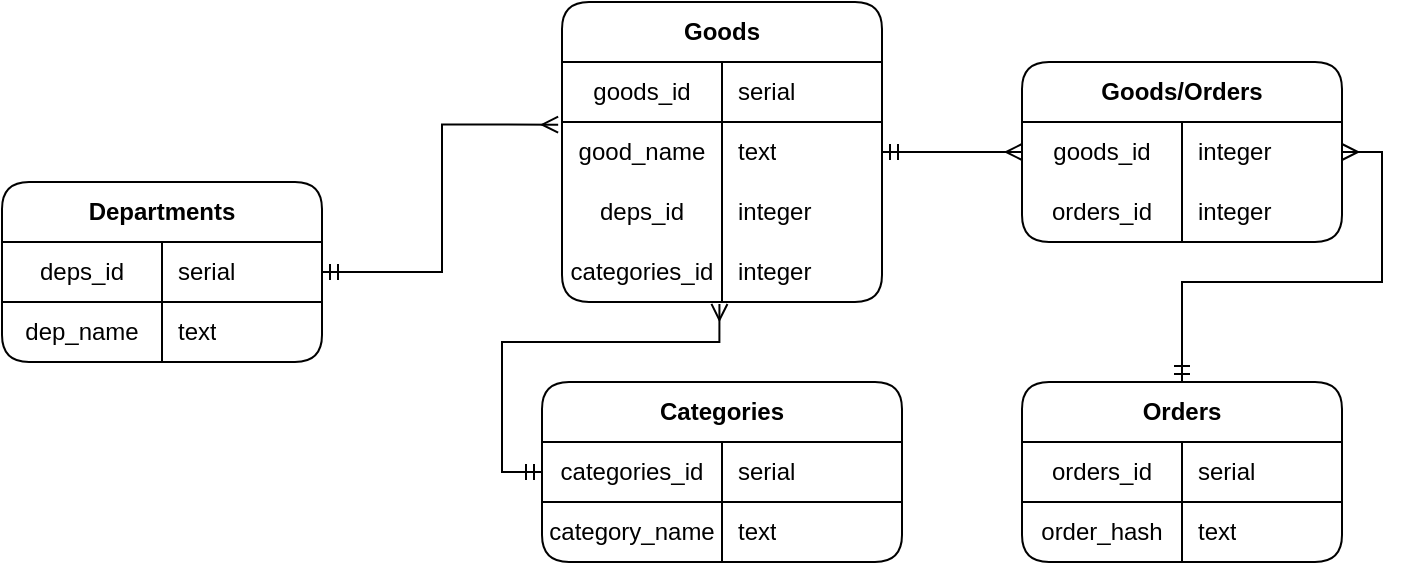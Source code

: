 <mxfile version="13.7.6" type="device"><diagram name="Page-1" id="52a04d89-c75d-2922-d76d-85b35f80e030"><mxGraphModel dx="1207" dy="608" grid="1" gridSize="10" guides="1" tooltips="1" connect="1" arrows="1" fold="1" page="1" pageScale="1" pageWidth="1100" pageHeight="850" background="#ffffff" math="0" shadow="0"><root><mxCell id="0"/><mxCell id="1" parent="0"/><mxCell id="h_SpiEIoIZwYMJ8MQZXu-43" style="edgeStyle=orthogonalEdgeStyle;rounded=0;orthogonalLoop=1;jettySize=auto;html=1;entryX=-0.012;entryY=0.044;entryDx=0;entryDy=0;startArrow=ERmandOne;startFill=0;endArrow=ERmany;endFill=0;strokeWidth=1;targetPerimeterSpacing=0;endSize=6;jumpSize=6;entryPerimeter=0;exitX=1;exitY=0.5;exitDx=0;exitDy=0;" edge="1" parent="1" source="h_SpiEIoIZwYMJ8MQZXu-13" target="h_SpiEIoIZwYMJ8MQZXu-6"><mxGeometry relative="1" as="geometry"><mxPoint x="470" y="230" as="sourcePoint"/><Array as="points"><mxPoint x="520" y="265"/><mxPoint x="520" y="191"/></Array></mxGeometry></mxCell><mxCell id="h_SpiEIoIZwYMJ8MQZXu-2" value="Goods" style="shape=table;html=1;whiteSpace=wrap;startSize=30;container=1;collapsible=0;childLayout=tableLayout;fixedRows=1;rowLines=0;fontStyle=1;align=center;rounded=1;" vertex="1" parent="1"><mxGeometry x="580" y="130" width="160" height="150" as="geometry"/></mxCell><mxCell id="h_SpiEIoIZwYMJ8MQZXu-3" value="" style="shape=partialRectangle;html=1;whiteSpace=wrap;collapsible=0;dropTarget=0;pointerEvents=0;fillColor=none;top=0;left=0;bottom=1;right=0;points=[[0,0.5],[1,0.5]];portConstraint=eastwest;" vertex="1" parent="h_SpiEIoIZwYMJ8MQZXu-2"><mxGeometry y="30" width="160" height="30" as="geometry"/></mxCell><mxCell id="h_SpiEIoIZwYMJ8MQZXu-4" value="goods_id" style="shape=partialRectangle;html=1;whiteSpace=wrap;connectable=0;fillColor=none;top=0;left=0;bottom=0;right=0;overflow=hidden;" vertex="1" parent="h_SpiEIoIZwYMJ8MQZXu-3"><mxGeometry width="80" height="30" as="geometry"/></mxCell><mxCell id="h_SpiEIoIZwYMJ8MQZXu-5" value="serial" style="shape=partialRectangle;html=1;whiteSpace=wrap;connectable=0;fillColor=none;top=0;left=0;bottom=0;right=0;align=left;spacingLeft=6;overflow=hidden;" vertex="1" parent="h_SpiEIoIZwYMJ8MQZXu-3"><mxGeometry x="80" width="80" height="30" as="geometry"/></mxCell><mxCell id="h_SpiEIoIZwYMJ8MQZXu-6" value="" style="shape=partialRectangle;html=1;whiteSpace=wrap;collapsible=0;dropTarget=0;pointerEvents=0;fillColor=none;top=0;left=0;bottom=0;right=0;points=[[0,0.5],[1,0.5]];portConstraint=eastwest;" vertex="1" parent="h_SpiEIoIZwYMJ8MQZXu-2"><mxGeometry y="60" width="160" height="30" as="geometry"/></mxCell><mxCell id="h_SpiEIoIZwYMJ8MQZXu-7" value="good_name" style="shape=partialRectangle;html=1;whiteSpace=wrap;connectable=0;fillColor=none;top=0;left=0;bottom=0;right=0;overflow=hidden;" vertex="1" parent="h_SpiEIoIZwYMJ8MQZXu-6"><mxGeometry width="80" height="30" as="geometry"/></mxCell><mxCell id="h_SpiEIoIZwYMJ8MQZXu-8" value="text" style="shape=partialRectangle;html=1;whiteSpace=wrap;connectable=0;fillColor=none;top=0;left=0;bottom=0;right=0;align=left;spacingLeft=6;overflow=hidden;" vertex="1" parent="h_SpiEIoIZwYMJ8MQZXu-6"><mxGeometry x="80" width="80" height="30" as="geometry"/></mxCell><mxCell id="h_SpiEIoIZwYMJ8MQZXu-9" value="" style="shape=partialRectangle;html=1;whiteSpace=wrap;collapsible=0;dropTarget=0;pointerEvents=0;fillColor=none;top=0;left=0;bottom=0;right=0;points=[[0,0.5],[1,0.5]];portConstraint=eastwest;" vertex="1" parent="h_SpiEIoIZwYMJ8MQZXu-2"><mxGeometry y="90" width="160" height="30" as="geometry"/></mxCell><mxCell id="h_SpiEIoIZwYMJ8MQZXu-10" value="deps_id" style="shape=partialRectangle;html=1;whiteSpace=wrap;connectable=0;fillColor=none;top=0;left=0;bottom=0;right=0;overflow=hidden;" vertex="1" parent="h_SpiEIoIZwYMJ8MQZXu-9"><mxGeometry width="80" height="30" as="geometry"/></mxCell><mxCell id="h_SpiEIoIZwYMJ8MQZXu-11" value="integer" style="shape=partialRectangle;html=1;whiteSpace=wrap;connectable=0;fillColor=none;top=0;left=0;bottom=0;right=0;align=left;spacingLeft=6;overflow=hidden;" vertex="1" parent="h_SpiEIoIZwYMJ8MQZXu-9"><mxGeometry x="80" width="80" height="30" as="geometry"/></mxCell><mxCell id="h_SpiEIoIZwYMJ8MQZXu-19" value="" style="shape=partialRectangle;html=1;whiteSpace=wrap;collapsible=0;dropTarget=0;pointerEvents=0;fillColor=none;top=0;left=0;bottom=0;right=0;points=[[0,0.5],[1,0.5]];portConstraint=eastwest;" vertex="1" parent="h_SpiEIoIZwYMJ8MQZXu-2"><mxGeometry y="120" width="160" height="30" as="geometry"/></mxCell><mxCell id="h_SpiEIoIZwYMJ8MQZXu-20" value="categories_id" style="shape=partialRectangle;html=1;whiteSpace=wrap;connectable=0;fillColor=none;top=0;left=0;bottom=0;right=0;overflow=hidden;" vertex="1" parent="h_SpiEIoIZwYMJ8MQZXu-19"><mxGeometry width="80" height="30" as="geometry"/></mxCell><mxCell id="h_SpiEIoIZwYMJ8MQZXu-21" value="integer" style="shape=partialRectangle;html=1;whiteSpace=wrap;connectable=0;fillColor=none;top=0;left=0;bottom=0;right=0;align=left;spacingLeft=6;overflow=hidden;" vertex="1" parent="h_SpiEIoIZwYMJ8MQZXu-19"><mxGeometry x="80" width="80" height="30" as="geometry"/></mxCell><mxCell id="h_SpiEIoIZwYMJ8MQZXu-12" value="Departments" style="shape=table;html=1;whiteSpace=wrap;startSize=30;container=1;collapsible=0;childLayout=tableLayout;fixedRows=1;rowLines=0;fontStyle=1;align=center;rounded=1;" vertex="1" parent="1"><mxGeometry x="300" y="220" width="160" height="90" as="geometry"/></mxCell><mxCell id="h_SpiEIoIZwYMJ8MQZXu-13" value="" style="shape=partialRectangle;html=1;whiteSpace=wrap;collapsible=0;dropTarget=0;pointerEvents=0;fillColor=none;top=0;left=0;bottom=1;right=0;points=[[0,0.5],[1,0.5]];portConstraint=eastwest;" vertex="1" parent="h_SpiEIoIZwYMJ8MQZXu-12"><mxGeometry y="30" width="160" height="30" as="geometry"/></mxCell><mxCell id="h_SpiEIoIZwYMJ8MQZXu-14" value="deps_id" style="shape=partialRectangle;html=1;whiteSpace=wrap;connectable=0;fillColor=none;top=0;left=0;bottom=0;right=0;overflow=hidden;" vertex="1" parent="h_SpiEIoIZwYMJ8MQZXu-13"><mxGeometry width="80" height="30" as="geometry"/></mxCell><mxCell id="h_SpiEIoIZwYMJ8MQZXu-15" value="serial" style="shape=partialRectangle;html=1;whiteSpace=wrap;connectable=0;fillColor=none;top=0;left=0;bottom=0;right=0;align=left;spacingLeft=6;overflow=hidden;" vertex="1" parent="h_SpiEIoIZwYMJ8MQZXu-13"><mxGeometry x="80" width="80" height="30" as="geometry"/></mxCell><mxCell id="h_SpiEIoIZwYMJ8MQZXu-16" value="" style="shape=partialRectangle;html=1;whiteSpace=wrap;collapsible=0;dropTarget=0;pointerEvents=0;fillColor=none;top=0;left=0;bottom=0;right=0;points=[[0,0.5],[1,0.5]];portConstraint=eastwest;" vertex="1" parent="h_SpiEIoIZwYMJ8MQZXu-12"><mxGeometry y="60" width="160" height="30" as="geometry"/></mxCell><mxCell id="h_SpiEIoIZwYMJ8MQZXu-17" value="dep_name" style="shape=partialRectangle;html=1;whiteSpace=wrap;connectable=0;fillColor=none;top=0;left=0;bottom=0;right=0;overflow=hidden;" vertex="1" parent="h_SpiEIoIZwYMJ8MQZXu-16"><mxGeometry width="80" height="30" as="geometry"/></mxCell><mxCell id="h_SpiEIoIZwYMJ8MQZXu-18" value="text" style="shape=partialRectangle;html=1;whiteSpace=wrap;connectable=0;fillColor=none;top=0;left=0;bottom=0;right=0;align=left;spacingLeft=6;overflow=hidden;" vertex="1" parent="h_SpiEIoIZwYMJ8MQZXu-16"><mxGeometry x="80" width="80" height="30" as="geometry"/></mxCell><mxCell id="h_SpiEIoIZwYMJ8MQZXu-55" value="Goods/Orders" style="shape=table;html=1;whiteSpace=wrap;startSize=30;container=1;collapsible=0;childLayout=tableLayout;fixedRows=1;rowLines=0;fontStyle=1;align=center;rounded=1;" vertex="1" parent="1"><mxGeometry x="810" y="160" width="160" height="90" as="geometry"/></mxCell><mxCell id="h_SpiEIoIZwYMJ8MQZXu-59" value="" style="shape=partialRectangle;html=1;whiteSpace=wrap;collapsible=0;dropTarget=0;pointerEvents=0;fillColor=none;top=0;left=0;bottom=0;right=0;points=[[0,0.5],[1,0.5]];portConstraint=eastwest;" vertex="1" parent="h_SpiEIoIZwYMJ8MQZXu-55"><mxGeometry y="30" width="160" height="30" as="geometry"/></mxCell><mxCell id="h_SpiEIoIZwYMJ8MQZXu-60" value="goods_id" style="shape=partialRectangle;html=1;whiteSpace=wrap;connectable=0;fillColor=none;top=0;left=0;bottom=0;right=0;overflow=hidden;" vertex="1" parent="h_SpiEIoIZwYMJ8MQZXu-59"><mxGeometry width="80" height="30" as="geometry"/></mxCell><mxCell id="h_SpiEIoIZwYMJ8MQZXu-61" value="integer" style="shape=partialRectangle;html=1;whiteSpace=wrap;connectable=0;fillColor=none;top=0;left=0;bottom=0;right=0;align=left;spacingLeft=6;overflow=hidden;" vertex="1" parent="h_SpiEIoIZwYMJ8MQZXu-59"><mxGeometry x="80" width="80" height="30" as="geometry"/></mxCell><mxCell id="h_SpiEIoIZwYMJ8MQZXu-62" value="" style="shape=partialRectangle;html=1;whiteSpace=wrap;collapsible=0;dropTarget=0;pointerEvents=0;fillColor=none;top=0;left=0;bottom=0;right=0;points=[[0,0.5],[1,0.5]];portConstraint=eastwest;" vertex="1" parent="h_SpiEIoIZwYMJ8MQZXu-55"><mxGeometry y="60" width="160" height="30" as="geometry"/></mxCell><mxCell id="h_SpiEIoIZwYMJ8MQZXu-63" value="orders_id" style="shape=partialRectangle;html=1;whiteSpace=wrap;connectable=0;fillColor=none;top=0;left=0;bottom=0;right=0;overflow=hidden;" vertex="1" parent="h_SpiEIoIZwYMJ8MQZXu-62"><mxGeometry width="80" height="30" as="geometry"/></mxCell><mxCell id="h_SpiEIoIZwYMJ8MQZXu-64" value="integer" style="shape=partialRectangle;html=1;whiteSpace=wrap;connectable=0;fillColor=none;top=0;left=0;bottom=0;right=0;align=left;spacingLeft=6;overflow=hidden;" vertex="1" parent="h_SpiEIoIZwYMJ8MQZXu-62"><mxGeometry x="80" width="80" height="30" as="geometry"/></mxCell><mxCell id="h_SpiEIoIZwYMJ8MQZXu-76" style="edgeStyle=orthogonalEdgeStyle;rounded=0;jumpSize=6;orthogonalLoop=1;jettySize=auto;html=1;exitX=0.5;exitY=0;exitDx=0;exitDy=0;entryX=1;entryY=0.5;entryDx=0;entryDy=0;startArrow=ERmandOne;startFill=0;endArrow=ERmany;endFill=0;endSize=6;targetPerimeterSpacing=0;strokeWidth=1;" edge="1" parent="1" source="h_SpiEIoIZwYMJ8MQZXu-22" target="h_SpiEIoIZwYMJ8MQZXu-59"><mxGeometry relative="1" as="geometry"/></mxCell><mxCell id="h_SpiEIoIZwYMJ8MQZXu-75" style="edgeStyle=orthogonalEdgeStyle;rounded=0;jumpSize=6;orthogonalLoop=1;jettySize=auto;html=1;exitX=1;exitY=0.5;exitDx=0;exitDy=0;entryX=0;entryY=0.5;entryDx=0;entryDy=0;startArrow=ERmandOne;startFill=0;endArrow=ERmany;endFill=0;endSize=6;targetPerimeterSpacing=0;strokeWidth=1;" edge="1" parent="1" source="h_SpiEIoIZwYMJ8MQZXu-6" target="h_SpiEIoIZwYMJ8MQZXu-59"><mxGeometry relative="1" as="geometry"/></mxCell><mxCell id="h_SpiEIoIZwYMJ8MQZXu-22" value="Orders" style="shape=table;html=1;whiteSpace=wrap;startSize=30;container=1;collapsible=0;childLayout=tableLayout;fixedRows=1;rowLines=0;fontStyle=1;align=center;rounded=1;" vertex="1" parent="1"><mxGeometry x="810" y="320" width="160" height="90" as="geometry"/></mxCell><mxCell id="h_SpiEIoIZwYMJ8MQZXu-23" value="" style="shape=partialRectangle;html=1;whiteSpace=wrap;collapsible=0;dropTarget=0;pointerEvents=0;fillColor=none;top=0;left=0;bottom=1;right=0;points=[[0,0.5],[1,0.5]];portConstraint=eastwest;" vertex="1" parent="h_SpiEIoIZwYMJ8MQZXu-22"><mxGeometry y="30" width="160" height="30" as="geometry"/></mxCell><mxCell id="h_SpiEIoIZwYMJ8MQZXu-24" value="orders_id" style="shape=partialRectangle;html=1;whiteSpace=wrap;connectable=0;fillColor=none;top=0;left=0;bottom=0;right=0;overflow=hidden;" vertex="1" parent="h_SpiEIoIZwYMJ8MQZXu-23"><mxGeometry width="80" height="30" as="geometry"/></mxCell><mxCell id="h_SpiEIoIZwYMJ8MQZXu-25" value="serial" style="shape=partialRectangle;html=1;whiteSpace=wrap;connectable=0;fillColor=none;top=0;left=0;bottom=0;right=0;align=left;spacingLeft=6;overflow=hidden;" vertex="1" parent="h_SpiEIoIZwYMJ8MQZXu-23"><mxGeometry x="80" width="80" height="30" as="geometry"/></mxCell><mxCell id="h_SpiEIoIZwYMJ8MQZXu-29" value="" style="shape=partialRectangle;html=1;whiteSpace=wrap;collapsible=0;dropTarget=0;pointerEvents=0;fillColor=none;top=0;left=0;bottom=0;right=0;points=[[0,0.5],[1,0.5]];portConstraint=eastwest;" vertex="1" parent="h_SpiEIoIZwYMJ8MQZXu-22"><mxGeometry y="60" width="160" height="30" as="geometry"/></mxCell><mxCell id="h_SpiEIoIZwYMJ8MQZXu-30" value="order_hash" style="shape=partialRectangle;html=1;whiteSpace=wrap;connectable=0;fillColor=none;top=0;left=0;bottom=0;right=0;overflow=hidden;" vertex="1" parent="h_SpiEIoIZwYMJ8MQZXu-29"><mxGeometry width="80" height="30" as="geometry"/></mxCell><mxCell id="h_SpiEIoIZwYMJ8MQZXu-31" value="text" style="shape=partialRectangle;html=1;whiteSpace=wrap;connectable=0;fillColor=none;top=0;left=0;bottom=0;right=0;align=left;spacingLeft=6;overflow=hidden;" vertex="1" parent="h_SpiEIoIZwYMJ8MQZXu-29"><mxGeometry x="80" width="80" height="30" as="geometry"/></mxCell><mxCell id="h_SpiEIoIZwYMJ8MQZXu-77" style="edgeStyle=orthogonalEdgeStyle;rounded=0;jumpSize=6;orthogonalLoop=1;jettySize=auto;html=1;exitX=0;exitY=0.5;exitDx=0;exitDy=0;entryX=0.492;entryY=1.032;entryDx=0;entryDy=0;entryPerimeter=0;startArrow=ERmandOne;startFill=0;endArrow=ERmany;endFill=0;endSize=6;targetPerimeterSpacing=0;strokeWidth=1;" edge="1" parent="1" source="h_SpiEIoIZwYMJ8MQZXu-33" target="h_SpiEIoIZwYMJ8MQZXu-19"><mxGeometry relative="1" as="geometry"><Array as="points"><mxPoint x="550" y="365"/><mxPoint x="550" y="300"/><mxPoint x="659" y="300"/></Array></mxGeometry></mxCell><mxCell id="h_SpiEIoIZwYMJ8MQZXu-32" value="Categories" style="shape=table;html=1;whiteSpace=wrap;startSize=30;container=1;collapsible=0;childLayout=tableLayout;fixedRows=1;rowLines=0;fontStyle=1;align=center;rounded=1;" vertex="1" parent="1"><mxGeometry x="570" y="320" width="180" height="90" as="geometry"/></mxCell><mxCell id="h_SpiEIoIZwYMJ8MQZXu-33" value="" style="shape=partialRectangle;html=1;whiteSpace=wrap;collapsible=0;dropTarget=0;pointerEvents=0;fillColor=none;top=0;left=0;bottom=1;right=0;points=[[0,0.5],[1,0.5]];portConstraint=eastwest;" vertex="1" parent="h_SpiEIoIZwYMJ8MQZXu-32"><mxGeometry y="30" width="180" height="30" as="geometry"/></mxCell><mxCell id="h_SpiEIoIZwYMJ8MQZXu-34" value="categories_id" style="shape=partialRectangle;html=1;whiteSpace=wrap;connectable=0;fillColor=none;top=0;left=0;bottom=0;right=0;overflow=hidden;" vertex="1" parent="h_SpiEIoIZwYMJ8MQZXu-33"><mxGeometry width="90" height="30" as="geometry"/></mxCell><mxCell id="h_SpiEIoIZwYMJ8MQZXu-35" value="serial" style="shape=partialRectangle;html=1;whiteSpace=wrap;connectable=0;fillColor=none;top=0;left=0;bottom=0;right=0;align=left;spacingLeft=6;overflow=hidden;" vertex="1" parent="h_SpiEIoIZwYMJ8MQZXu-33"><mxGeometry x="90" width="90" height="30" as="geometry"/></mxCell><mxCell id="h_SpiEIoIZwYMJ8MQZXu-36" value="" style="shape=partialRectangle;html=1;whiteSpace=wrap;collapsible=0;dropTarget=0;pointerEvents=0;fillColor=none;top=0;left=0;bottom=0;right=0;points=[[0,0.5],[1,0.5]];portConstraint=eastwest;" vertex="1" parent="h_SpiEIoIZwYMJ8MQZXu-32"><mxGeometry y="60" width="180" height="30" as="geometry"/></mxCell><mxCell id="h_SpiEIoIZwYMJ8MQZXu-37" value="category_name" style="shape=partialRectangle;html=1;whiteSpace=wrap;connectable=0;fillColor=none;top=0;left=0;bottom=0;right=0;overflow=hidden;" vertex="1" parent="h_SpiEIoIZwYMJ8MQZXu-36"><mxGeometry width="90" height="30" as="geometry"/></mxCell><mxCell id="h_SpiEIoIZwYMJ8MQZXu-38" value="text" style="shape=partialRectangle;html=1;whiteSpace=wrap;connectable=0;fillColor=none;top=0;left=0;bottom=0;right=0;align=left;spacingLeft=6;overflow=hidden;" vertex="1" parent="h_SpiEIoIZwYMJ8MQZXu-36"><mxGeometry x="90" width="90" height="30" as="geometry"/></mxCell></root></mxGraphModel></diagram></mxfile>
